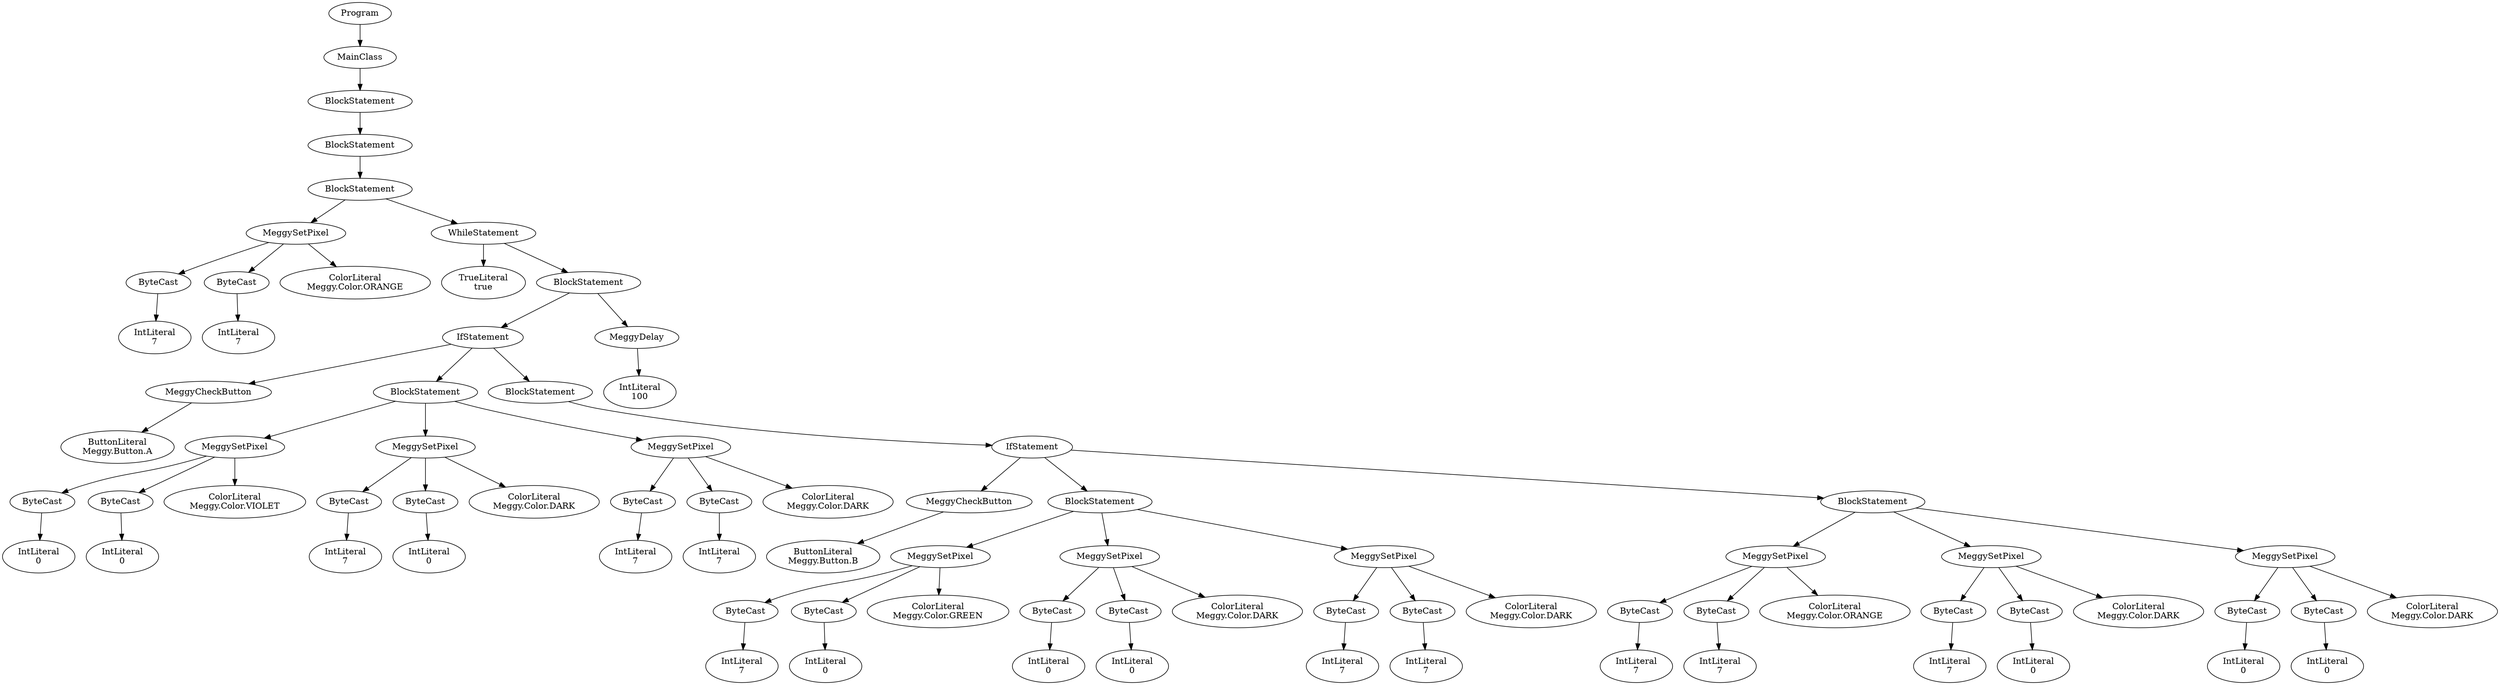 digraph ASTGraph {
0 [ label="Program" ];
1 [ label="MainClass" ];
0 -> 1
2 [ label="BlockStatement" ];
1 -> 2
3 [ label="BlockStatement" ];
2 -> 3
4 [ label="BlockStatement" ];
3 -> 4
5 [ label="MeggySetPixel" ];
4 -> 5
6 [ label="ByteCast" ];
5 -> 6
7 [ label="IntLiteral\n7" ];
6 -> 7
8 [ label="ByteCast" ];
5 -> 8
9 [ label="IntLiteral\n7" ];
8 -> 9
10 [ label="ColorLiteral\nMeggy.Color.ORANGE" ];
5 -> 10
11 [ label="WhileStatement" ];
4 -> 11
12 [ label="TrueLiteral\ntrue" ];
11 -> 12
13 [ label="BlockStatement" ];
11 -> 13
14 [ label="IfStatement" ];
13 -> 14
15 [ label="MeggyCheckButton" ];
14 -> 15
16 [ label="ButtonLiteral\nMeggy.Button.A" ];
15 -> 16
17 [ label="BlockStatement" ];
14 -> 17
18 [ label="MeggySetPixel" ];
17 -> 18
19 [ label="ByteCast" ];
18 -> 19
20 [ label="IntLiteral\n0" ];
19 -> 20
21 [ label="ByteCast" ];
18 -> 21
22 [ label="IntLiteral\n0" ];
21 -> 22
23 [ label="ColorLiteral\nMeggy.Color.VIOLET" ];
18 -> 23
24 [ label="MeggySetPixel" ];
17 -> 24
25 [ label="ByteCast" ];
24 -> 25
26 [ label="IntLiteral\n7" ];
25 -> 26
27 [ label="ByteCast" ];
24 -> 27
28 [ label="IntLiteral\n0" ];
27 -> 28
29 [ label="ColorLiteral\nMeggy.Color.DARK" ];
24 -> 29
30 [ label="MeggySetPixel" ];
17 -> 30
31 [ label="ByteCast" ];
30 -> 31
32 [ label="IntLiteral\n7" ];
31 -> 32
33 [ label="ByteCast" ];
30 -> 33
34 [ label="IntLiteral\n7" ];
33 -> 34
35 [ label="ColorLiteral\nMeggy.Color.DARK" ];
30 -> 35
36 [ label="BlockStatement" ];
14 -> 36
37 [ label="IfStatement" ];
36 -> 37
38 [ label="MeggyCheckButton" ];
37 -> 38
39 [ label="ButtonLiteral\nMeggy.Button.B" ];
38 -> 39
40 [ label="BlockStatement" ];
37 -> 40
41 [ label="MeggySetPixel" ];
40 -> 41
42 [ label="ByteCast" ];
41 -> 42
43 [ label="IntLiteral\n7" ];
42 -> 43
44 [ label="ByteCast" ];
41 -> 44
45 [ label="IntLiteral\n0" ];
44 -> 45
46 [ label="ColorLiteral\nMeggy.Color.GREEN" ];
41 -> 46
47 [ label="MeggySetPixel" ];
40 -> 47
48 [ label="ByteCast" ];
47 -> 48
49 [ label="IntLiteral\n0" ];
48 -> 49
50 [ label="ByteCast" ];
47 -> 50
51 [ label="IntLiteral\n0" ];
50 -> 51
52 [ label="ColorLiteral\nMeggy.Color.DARK" ];
47 -> 52
53 [ label="MeggySetPixel" ];
40 -> 53
54 [ label="ByteCast" ];
53 -> 54
55 [ label="IntLiteral\n7" ];
54 -> 55
56 [ label="ByteCast" ];
53 -> 56
57 [ label="IntLiteral\n7" ];
56 -> 57
58 [ label="ColorLiteral\nMeggy.Color.DARK" ];
53 -> 58
59 [ label="BlockStatement" ];
37 -> 59
60 [ label="MeggySetPixel" ];
59 -> 60
61 [ label="ByteCast" ];
60 -> 61
62 [ label="IntLiteral\n7" ];
61 -> 62
63 [ label="ByteCast" ];
60 -> 63
64 [ label="IntLiteral\n7" ];
63 -> 64
65 [ label="ColorLiteral\nMeggy.Color.ORANGE" ];
60 -> 65
66 [ label="MeggySetPixel" ];
59 -> 66
67 [ label="ByteCast" ];
66 -> 67
68 [ label="IntLiteral\n7" ];
67 -> 68
69 [ label="ByteCast" ];
66 -> 69
70 [ label="IntLiteral\n0" ];
69 -> 70
71 [ label="ColorLiteral\nMeggy.Color.DARK" ];
66 -> 71
72 [ label="MeggySetPixel" ];
59 -> 72
73 [ label="ByteCast" ];
72 -> 73
74 [ label="IntLiteral\n0" ];
73 -> 74
75 [ label="ByteCast" ];
72 -> 75
76 [ label="IntLiteral\n0" ];
75 -> 76
77 [ label="ColorLiteral\nMeggy.Color.DARK" ];
72 -> 77
78 [ label="MeggyDelay" ];
13 -> 78
79 [ label="IntLiteral\n100" ];
78 -> 79
}

